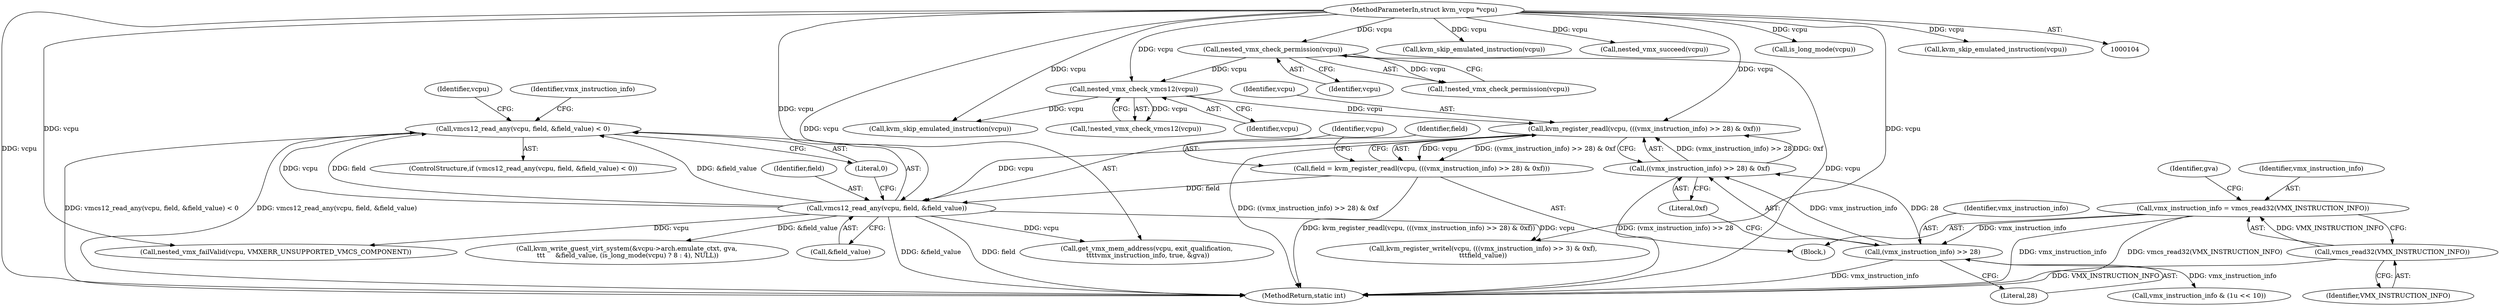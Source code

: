 digraph "0_linux_727ba748e110b4de50d142edca9d6a9b7e6111d8_1@API" {
"1000146" [label="(Call,vmcs12_read_any(vcpu, field, &field_value) < 0)"];
"1000147" [label="(Call,vmcs12_read_any(vcpu, field, &field_value))"];
"1000138" [label="(Call,kvm_register_readl(vcpu, (((vmx_instruction_info) >> 28) & 0xf)))"];
"1000131" [label="(Call,nested_vmx_check_vmcs12(vcpu))"];
"1000125" [label="(Call,nested_vmx_check_permission(vcpu))"];
"1000105" [label="(MethodParameterIn,struct kvm_vcpu *vcpu)"];
"1000140" [label="(Call,((vmx_instruction_info) >> 28) & 0xf)"];
"1000141" [label="(Call,(vmx_instruction_info) >> 28)"];
"1000115" [label="(Call,vmx_instruction_info = vmcs_read32(VMX_INSTRUCTION_INFO))"];
"1000117" [label="(Call,vmcs_read32(VMX_INSTRUCTION_INFO))"];
"1000136" [label="(Call,field = kvm_register_readl(vcpu, (((vmx_instruction_info) >> 28) & 0xf)))"];
"1000150" [label="(Call,&field_value)"];
"1000117" [label="(Call,vmcs_read32(VMX_INSTRUCTION_INFO))"];
"1000155" [label="(Identifier,vcpu)"];
"1000154" [label="(Call,nested_vmx_failValid(vcpu, VMXERR_UNSUPPORTED_VMCS_COMPONENT))"];
"1000143" [label="(Literal,28)"];
"1000141" [label="(Call,(vmx_instruction_info) >> 28)"];
"1000162" [label="(Identifier,vmx_instruction_info)"];
"1000142" [label="(Identifier,vmx_instruction_info)"];
"1000161" [label="(Call,vmx_instruction_info & (1u << 10))"];
"1000116" [label="(Identifier,vmx_instruction_info)"];
"1000118" [label="(Identifier,VMX_INSTRUCTION_INFO)"];
"1000208" [label="(MethodReturn,static int)"];
"1000105" [label="(MethodParameterIn,struct kvm_vcpu *vcpu)"];
"1000206" [label="(Call,kvm_skip_emulated_instruction(vcpu))"];
"1000136" [label="(Call,field = kvm_register_readl(vcpu, (((vmx_instruction_info) >> 28) & 0xf)))"];
"1000139" [label="(Identifier,vcpu)"];
"1000121" [label="(Identifier,gva)"];
"1000140" [label="(Call,((vmx_instruction_info) >> 28) & 0xf)"];
"1000144" [label="(Literal,0xf)"];
"1000131" [label="(Call,nested_vmx_check_vmcs12(vcpu))"];
"1000134" [label="(Call,kvm_skip_emulated_instruction(vcpu))"];
"1000130" [label="(Call,!nested_vmx_check_vmcs12(vcpu))"];
"1000203" [label="(Call,nested_vmx_succeed(vcpu))"];
"1000137" [label="(Identifier,field)"];
"1000125" [label="(Call,nested_vmx_check_permission(vcpu))"];
"1000167" [label="(Call,kvm_register_writel(vcpu, (((vmx_instruction_info) >> 3) & 0xf),\n\t\t\tfield_value))"];
"1000147" [label="(Call,vmcs12_read_any(vcpu, field, &field_value))"];
"1000198" [label="(Call,is_long_mode(vcpu))"];
"1000138" [label="(Call,kvm_register_readl(vcpu, (((vmx_instruction_info) >> 28) & 0xf)))"];
"1000145" [label="(ControlStructure,if (vmcs12_read_any(vcpu, field, &field_value) < 0))"];
"1000152" [label="(Literal,0)"];
"1000126" [label="(Identifier,vcpu)"];
"1000178" [label="(Call,get_vmx_mem_address(vcpu, exit_qualification,\n \t\t\t\tvmx_instruction_info, true, &gva))"];
"1000149" [label="(Identifier,field)"];
"1000115" [label="(Call,vmx_instruction_info = vmcs_read32(VMX_INSTRUCTION_INFO))"];
"1000187" [label="(Call,kvm_write_guest_virt_system(&vcpu->arch.emulate_ctxt, gva,\n \t\t\t     &field_value, (is_long_mode(vcpu) ? 8 : 4), NULL))"];
"1000124" [label="(Call,!nested_vmx_check_permission(vcpu))"];
"1000158" [label="(Call,kvm_skip_emulated_instruction(vcpu))"];
"1000106" [label="(Block,)"];
"1000146" [label="(Call,vmcs12_read_any(vcpu, field, &field_value) < 0)"];
"1000148" [label="(Identifier,vcpu)"];
"1000132" [label="(Identifier,vcpu)"];
"1000146" -> "1000145"  [label="AST: "];
"1000146" -> "1000152"  [label="CFG: "];
"1000147" -> "1000146"  [label="AST: "];
"1000152" -> "1000146"  [label="AST: "];
"1000155" -> "1000146"  [label="CFG: "];
"1000162" -> "1000146"  [label="CFG: "];
"1000146" -> "1000208"  [label="DDG: vmcs12_read_any(vcpu, field, &field_value) < 0"];
"1000146" -> "1000208"  [label="DDG: vmcs12_read_any(vcpu, field, &field_value)"];
"1000147" -> "1000146"  [label="DDG: vcpu"];
"1000147" -> "1000146"  [label="DDG: field"];
"1000147" -> "1000146"  [label="DDG: &field_value"];
"1000147" -> "1000150"  [label="CFG: "];
"1000148" -> "1000147"  [label="AST: "];
"1000149" -> "1000147"  [label="AST: "];
"1000150" -> "1000147"  [label="AST: "];
"1000152" -> "1000147"  [label="CFG: "];
"1000147" -> "1000208"  [label="DDG: field"];
"1000147" -> "1000208"  [label="DDG: &field_value"];
"1000138" -> "1000147"  [label="DDG: vcpu"];
"1000105" -> "1000147"  [label="DDG: vcpu"];
"1000136" -> "1000147"  [label="DDG: field"];
"1000147" -> "1000154"  [label="DDG: vcpu"];
"1000147" -> "1000167"  [label="DDG: vcpu"];
"1000147" -> "1000178"  [label="DDG: vcpu"];
"1000147" -> "1000187"  [label="DDG: &field_value"];
"1000138" -> "1000136"  [label="AST: "];
"1000138" -> "1000140"  [label="CFG: "];
"1000139" -> "1000138"  [label="AST: "];
"1000140" -> "1000138"  [label="AST: "];
"1000136" -> "1000138"  [label="CFG: "];
"1000138" -> "1000208"  [label="DDG: ((vmx_instruction_info) >> 28) & 0xf"];
"1000138" -> "1000136"  [label="DDG: vcpu"];
"1000138" -> "1000136"  [label="DDG: ((vmx_instruction_info) >> 28) & 0xf"];
"1000131" -> "1000138"  [label="DDG: vcpu"];
"1000105" -> "1000138"  [label="DDG: vcpu"];
"1000140" -> "1000138"  [label="DDG: (vmx_instruction_info) >> 28"];
"1000140" -> "1000138"  [label="DDG: 0xf"];
"1000131" -> "1000130"  [label="AST: "];
"1000131" -> "1000132"  [label="CFG: "];
"1000132" -> "1000131"  [label="AST: "];
"1000130" -> "1000131"  [label="CFG: "];
"1000131" -> "1000130"  [label="DDG: vcpu"];
"1000125" -> "1000131"  [label="DDG: vcpu"];
"1000105" -> "1000131"  [label="DDG: vcpu"];
"1000131" -> "1000134"  [label="DDG: vcpu"];
"1000125" -> "1000124"  [label="AST: "];
"1000125" -> "1000126"  [label="CFG: "];
"1000126" -> "1000125"  [label="AST: "];
"1000124" -> "1000125"  [label="CFG: "];
"1000125" -> "1000208"  [label="DDG: vcpu"];
"1000125" -> "1000124"  [label="DDG: vcpu"];
"1000105" -> "1000125"  [label="DDG: vcpu"];
"1000105" -> "1000104"  [label="AST: "];
"1000105" -> "1000208"  [label="DDG: vcpu"];
"1000105" -> "1000134"  [label="DDG: vcpu"];
"1000105" -> "1000154"  [label="DDG: vcpu"];
"1000105" -> "1000158"  [label="DDG: vcpu"];
"1000105" -> "1000167"  [label="DDG: vcpu"];
"1000105" -> "1000178"  [label="DDG: vcpu"];
"1000105" -> "1000198"  [label="DDG: vcpu"];
"1000105" -> "1000203"  [label="DDG: vcpu"];
"1000105" -> "1000206"  [label="DDG: vcpu"];
"1000140" -> "1000144"  [label="CFG: "];
"1000141" -> "1000140"  [label="AST: "];
"1000144" -> "1000140"  [label="AST: "];
"1000140" -> "1000208"  [label="DDG: (vmx_instruction_info) >> 28"];
"1000141" -> "1000140"  [label="DDG: vmx_instruction_info"];
"1000141" -> "1000140"  [label="DDG: 28"];
"1000141" -> "1000143"  [label="CFG: "];
"1000142" -> "1000141"  [label="AST: "];
"1000143" -> "1000141"  [label="AST: "];
"1000144" -> "1000141"  [label="CFG: "];
"1000141" -> "1000208"  [label="DDG: vmx_instruction_info"];
"1000115" -> "1000141"  [label="DDG: vmx_instruction_info"];
"1000141" -> "1000161"  [label="DDG: vmx_instruction_info"];
"1000115" -> "1000106"  [label="AST: "];
"1000115" -> "1000117"  [label="CFG: "];
"1000116" -> "1000115"  [label="AST: "];
"1000117" -> "1000115"  [label="AST: "];
"1000121" -> "1000115"  [label="CFG: "];
"1000115" -> "1000208"  [label="DDG: vmcs_read32(VMX_INSTRUCTION_INFO)"];
"1000115" -> "1000208"  [label="DDG: vmx_instruction_info"];
"1000117" -> "1000115"  [label="DDG: VMX_INSTRUCTION_INFO"];
"1000117" -> "1000118"  [label="CFG: "];
"1000118" -> "1000117"  [label="AST: "];
"1000117" -> "1000208"  [label="DDG: VMX_INSTRUCTION_INFO"];
"1000136" -> "1000106"  [label="AST: "];
"1000137" -> "1000136"  [label="AST: "];
"1000148" -> "1000136"  [label="CFG: "];
"1000136" -> "1000208"  [label="DDG: kvm_register_readl(vcpu, (((vmx_instruction_info) >> 28) & 0xf))"];
}
